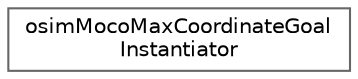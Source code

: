 digraph "Graphical Class Hierarchy"
{
 // LATEX_PDF_SIZE
  bgcolor="transparent";
  edge [fontname=Helvetica,fontsize=10,labelfontname=Helvetica,labelfontsize=10];
  node [fontname=Helvetica,fontsize=10,shape=box,height=0.2,width=0.4];
  rankdir="LR";
  Node0 [id="Node000000",label="osimMocoMaxCoordinateGoal\lInstantiator",height=0.2,width=0.4,color="grey40", fillcolor="white", style="filled",URL="$classosim_moco_max_coordinate_goal_instantiator.html",tooltip=" "];
}
